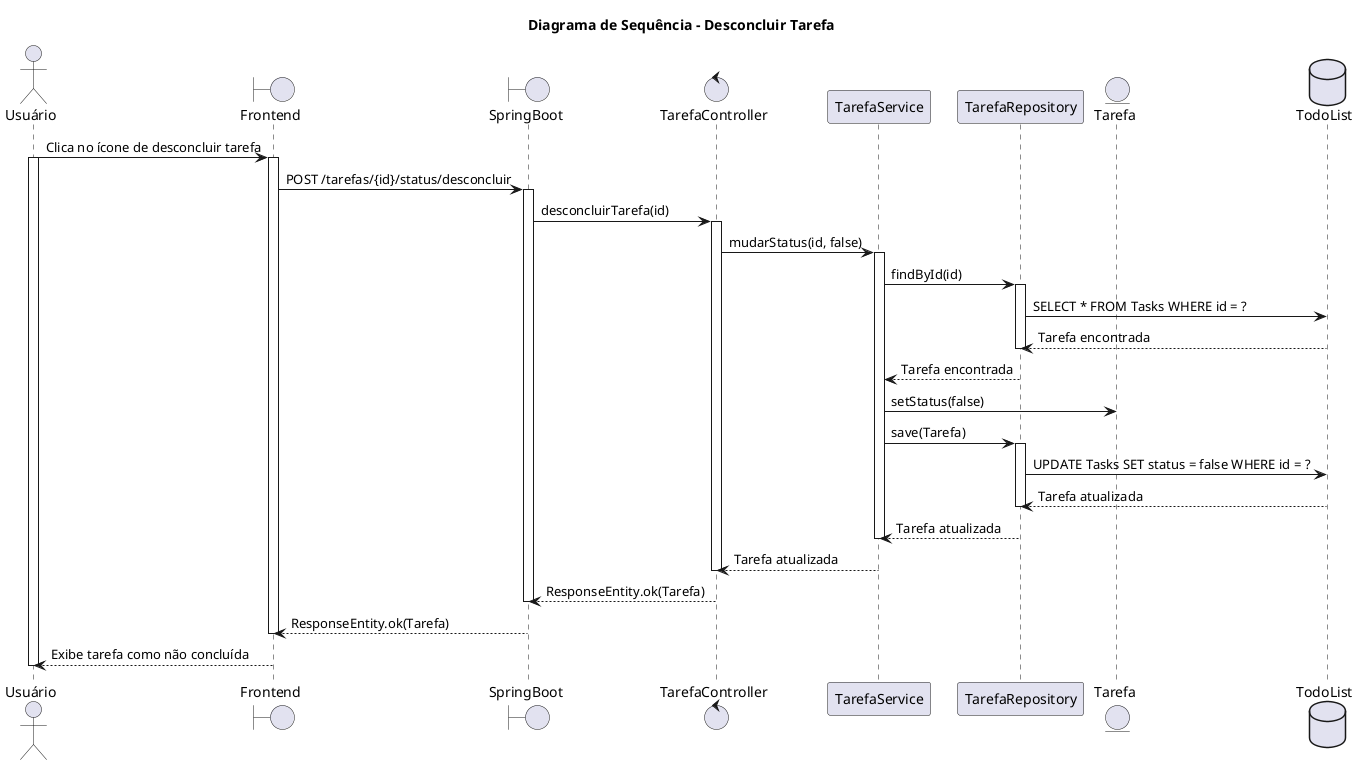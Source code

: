 @startuml
title Diagrama de Sequência - Desconcluir Tarefa

actor Usuário
Boundary Frontend
Boundary SpringBoot
Control TarefaController
Participant TarefaService
Participant TarefaRepository
Entity Tarefa
Database TodoList

Usuário -> Frontend: Clica no ícone de desconcluir tarefa
activate Usuário
activate Frontend

Frontend -> SpringBoot: POST /tarefas/{id}/status/desconcluir
activate SpringBoot

SpringBoot -> TarefaController: desconcluirTarefa(id)
activate TarefaController

TarefaController -> TarefaService: mudarStatus(id, false)
activate TarefaService

TarefaService -> TarefaRepository: findById(id)
activate TarefaRepository

TarefaRepository -> TodoList: SELECT * FROM Tasks WHERE id = ?
TodoList --> TarefaRepository: Tarefa encontrada
deactivate TarefaRepository

TarefaRepository --> TarefaService: Tarefa encontrada

TarefaService -> Tarefa: setStatus(false)
TarefaService -> TarefaRepository: save(Tarefa)
activate TarefaRepository

TarefaRepository -> TodoList: UPDATE Tasks SET status = false WHERE id = ?
TodoList --> TarefaRepository: Tarefa atualizada
deactivate TarefaRepository

TarefaRepository --> TarefaService: Tarefa atualizada
deactivate TarefaService

TarefaService --> TarefaController: Tarefa atualizada
deactivate TarefaController

TarefaController --> SpringBoot: ResponseEntity.ok(Tarefa)
deactivate SpringBoot

SpringBoot --> Frontend: ResponseEntity.ok(Tarefa)
deactivate Frontend

Frontend --> Usuário: Exibe tarefa como não concluída
deactivate Usuário
@enduml
